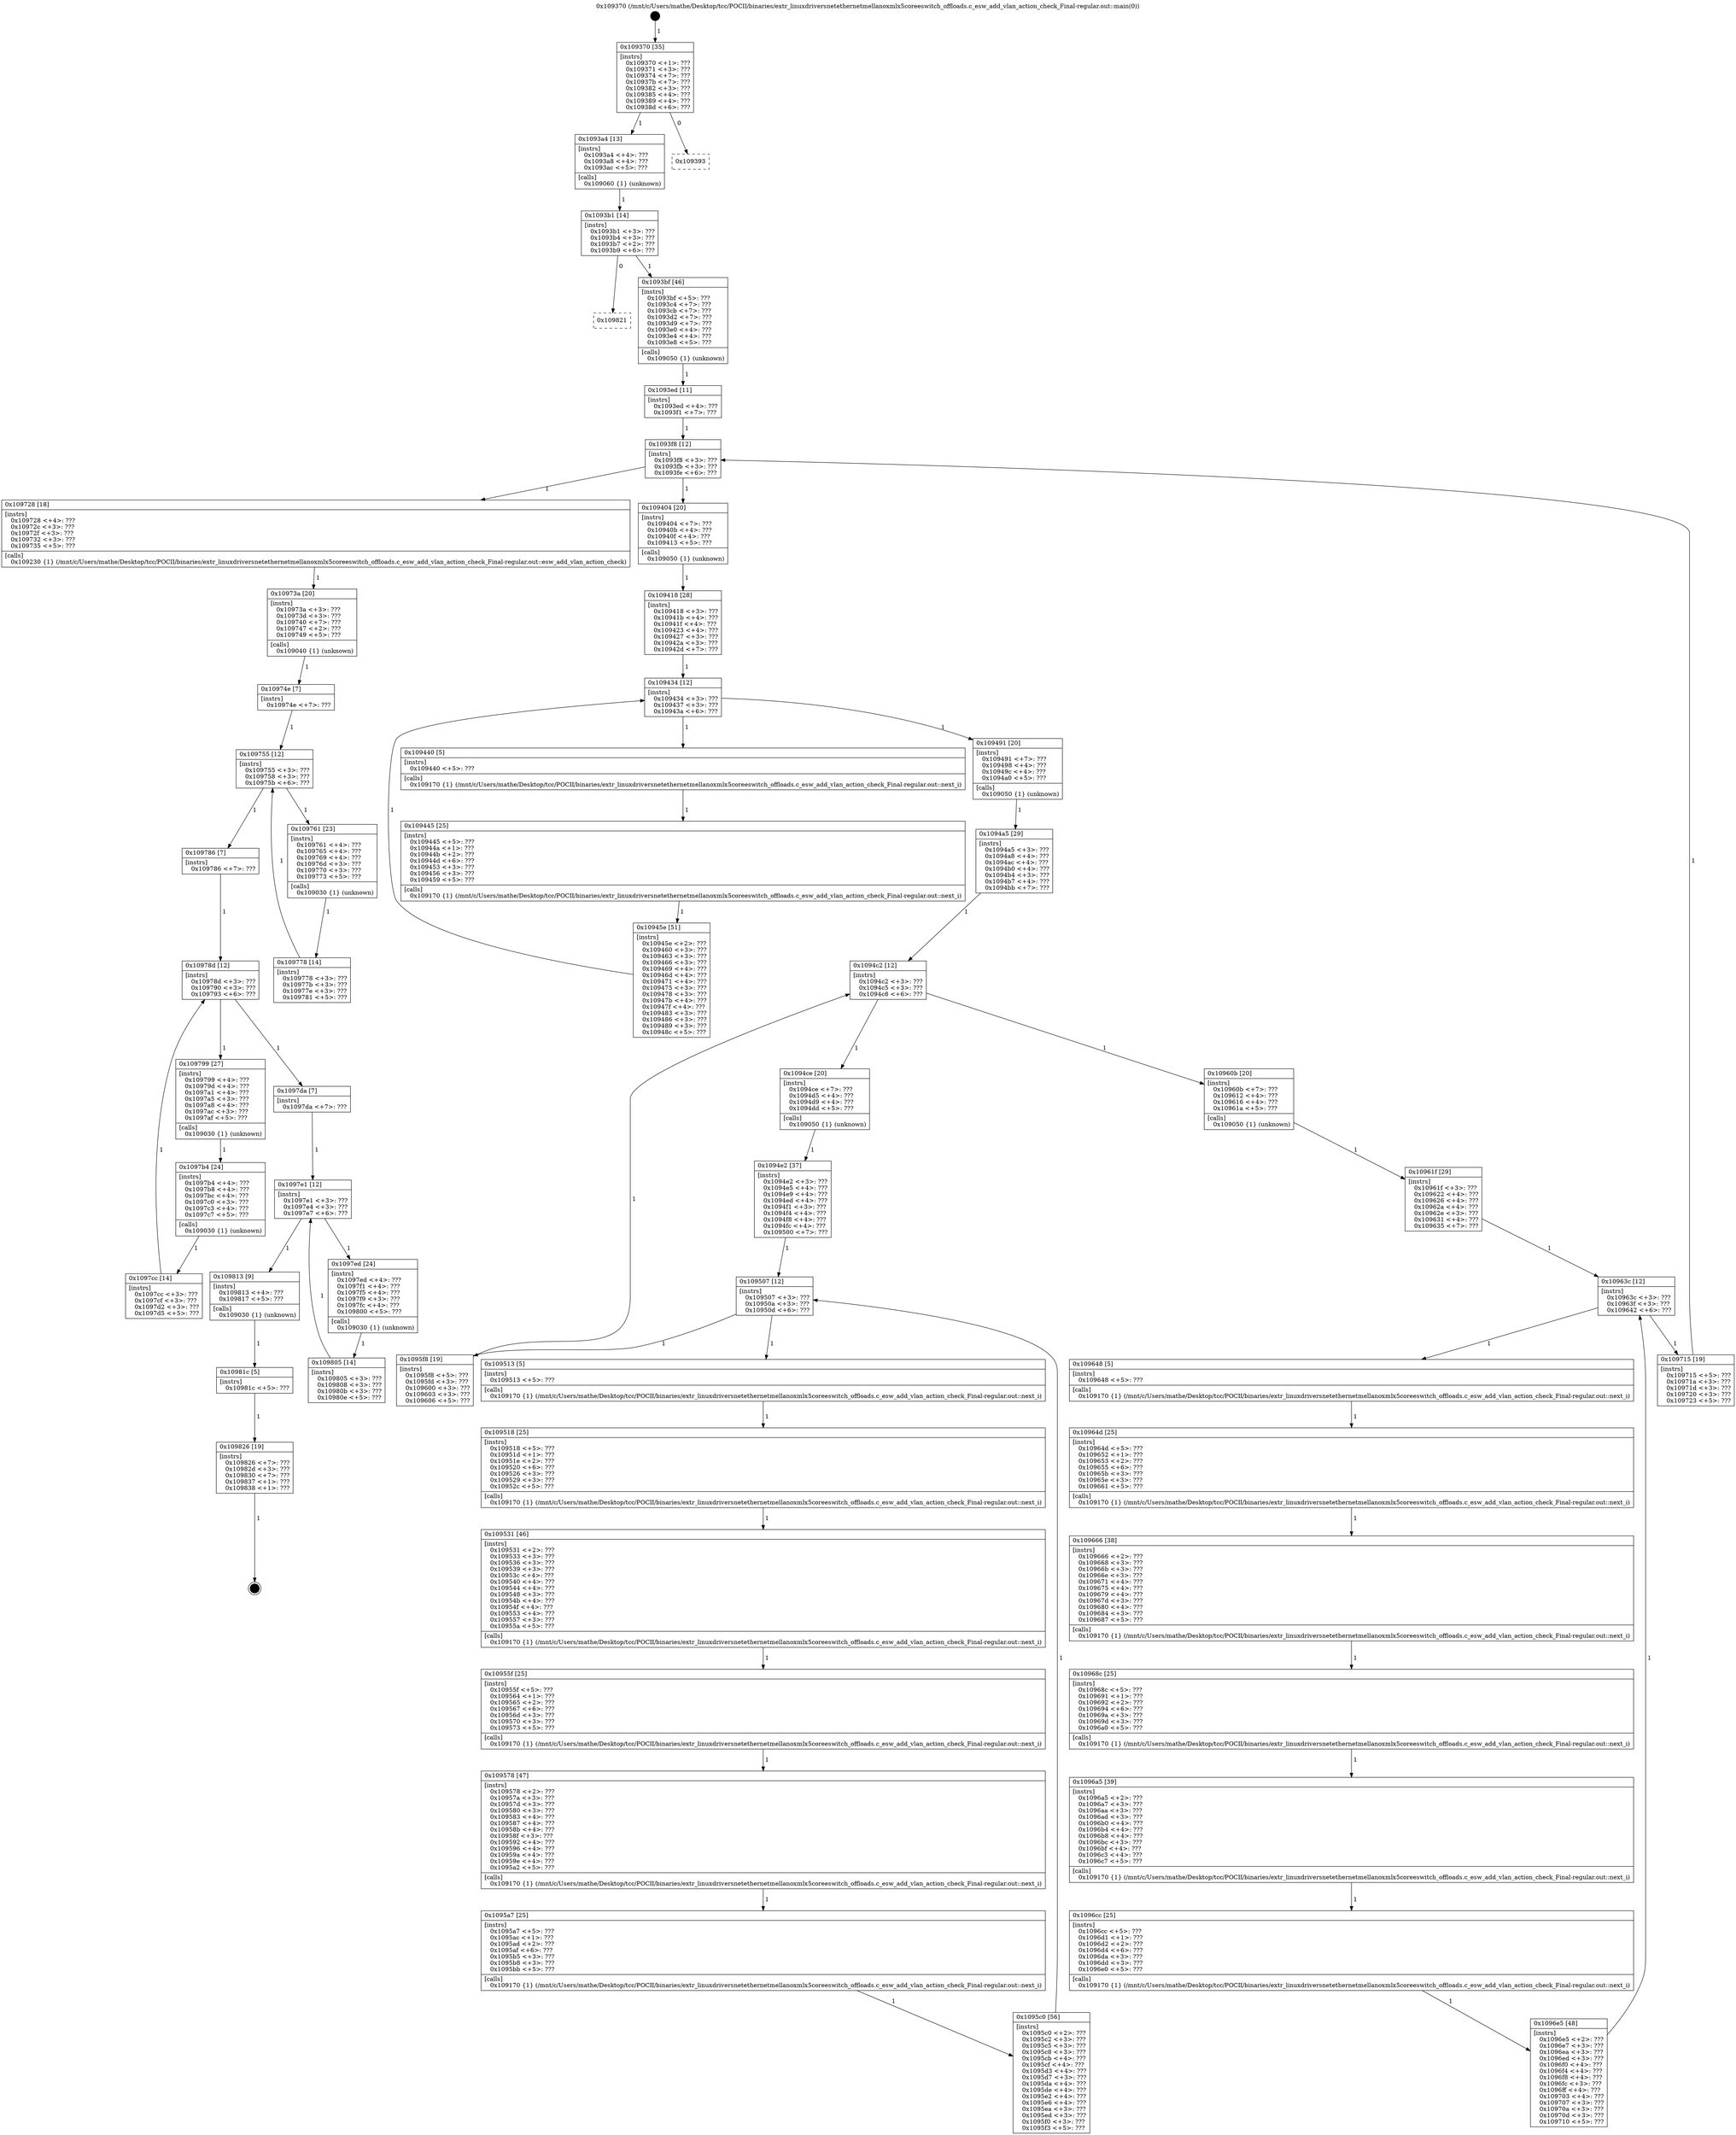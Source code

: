 digraph "0x109370" {
  label = "0x109370 (/mnt/c/Users/mathe/Desktop/tcc/POCII/binaries/extr_linuxdriversnetethernetmellanoxmlx5coreeswitch_offloads.c_esw_add_vlan_action_check_Final-regular.out::main(0))"
  labelloc = "t"
  node[shape=record]

  Entry [label="",width=0.3,height=0.3,shape=circle,fillcolor=black,style=filled]
  "0x109370" [label="{
     0x109370 [35]\l
     | [instrs]\l
     &nbsp;&nbsp;0x109370 \<+1\>: ???\l
     &nbsp;&nbsp;0x109371 \<+3\>: ???\l
     &nbsp;&nbsp;0x109374 \<+7\>: ???\l
     &nbsp;&nbsp;0x10937b \<+7\>: ???\l
     &nbsp;&nbsp;0x109382 \<+3\>: ???\l
     &nbsp;&nbsp;0x109385 \<+4\>: ???\l
     &nbsp;&nbsp;0x109389 \<+4\>: ???\l
     &nbsp;&nbsp;0x10938d \<+6\>: ???\l
  }"]
  "0x1093a4" [label="{
     0x1093a4 [13]\l
     | [instrs]\l
     &nbsp;&nbsp;0x1093a4 \<+4\>: ???\l
     &nbsp;&nbsp;0x1093a8 \<+4\>: ???\l
     &nbsp;&nbsp;0x1093ac \<+5\>: ???\l
     | [calls]\l
     &nbsp;&nbsp;0x109060 \{1\} (unknown)\l
  }"]
  "0x109393" [label="{
     0x109393\l
  }", style=dashed]
  "0x1093b1" [label="{
     0x1093b1 [14]\l
     | [instrs]\l
     &nbsp;&nbsp;0x1093b1 \<+3\>: ???\l
     &nbsp;&nbsp;0x1093b4 \<+3\>: ???\l
     &nbsp;&nbsp;0x1093b7 \<+2\>: ???\l
     &nbsp;&nbsp;0x1093b9 \<+6\>: ???\l
  }"]
  "0x109821" [label="{
     0x109821\l
  }", style=dashed]
  "0x1093bf" [label="{
     0x1093bf [46]\l
     | [instrs]\l
     &nbsp;&nbsp;0x1093bf \<+5\>: ???\l
     &nbsp;&nbsp;0x1093c4 \<+7\>: ???\l
     &nbsp;&nbsp;0x1093cb \<+7\>: ???\l
     &nbsp;&nbsp;0x1093d2 \<+7\>: ???\l
     &nbsp;&nbsp;0x1093d9 \<+7\>: ???\l
     &nbsp;&nbsp;0x1093e0 \<+4\>: ???\l
     &nbsp;&nbsp;0x1093e4 \<+4\>: ???\l
     &nbsp;&nbsp;0x1093e8 \<+5\>: ???\l
     | [calls]\l
     &nbsp;&nbsp;0x109050 \{1\} (unknown)\l
  }"]
  Exit [label="",width=0.3,height=0.3,shape=circle,fillcolor=black,style=filled,peripheries=2]
  "0x1093f8" [label="{
     0x1093f8 [12]\l
     | [instrs]\l
     &nbsp;&nbsp;0x1093f8 \<+3\>: ???\l
     &nbsp;&nbsp;0x1093fb \<+3\>: ???\l
     &nbsp;&nbsp;0x1093fe \<+6\>: ???\l
  }"]
  "0x109728" [label="{
     0x109728 [18]\l
     | [instrs]\l
     &nbsp;&nbsp;0x109728 \<+4\>: ???\l
     &nbsp;&nbsp;0x10972c \<+3\>: ???\l
     &nbsp;&nbsp;0x10972f \<+3\>: ???\l
     &nbsp;&nbsp;0x109732 \<+3\>: ???\l
     &nbsp;&nbsp;0x109735 \<+5\>: ???\l
     | [calls]\l
     &nbsp;&nbsp;0x109230 \{1\} (/mnt/c/Users/mathe/Desktop/tcc/POCII/binaries/extr_linuxdriversnetethernetmellanoxmlx5coreeswitch_offloads.c_esw_add_vlan_action_check_Final-regular.out::esw_add_vlan_action_check)\l
  }"]
  "0x109404" [label="{
     0x109404 [20]\l
     | [instrs]\l
     &nbsp;&nbsp;0x109404 \<+7\>: ???\l
     &nbsp;&nbsp;0x10940b \<+4\>: ???\l
     &nbsp;&nbsp;0x10940f \<+4\>: ???\l
     &nbsp;&nbsp;0x109413 \<+5\>: ???\l
     | [calls]\l
     &nbsp;&nbsp;0x109050 \{1\} (unknown)\l
  }"]
  "0x109434" [label="{
     0x109434 [12]\l
     | [instrs]\l
     &nbsp;&nbsp;0x109434 \<+3\>: ???\l
     &nbsp;&nbsp;0x109437 \<+3\>: ???\l
     &nbsp;&nbsp;0x10943a \<+6\>: ???\l
  }"]
  "0x109491" [label="{
     0x109491 [20]\l
     | [instrs]\l
     &nbsp;&nbsp;0x109491 \<+7\>: ???\l
     &nbsp;&nbsp;0x109498 \<+4\>: ???\l
     &nbsp;&nbsp;0x10949c \<+4\>: ???\l
     &nbsp;&nbsp;0x1094a0 \<+5\>: ???\l
     | [calls]\l
     &nbsp;&nbsp;0x109050 \{1\} (unknown)\l
  }"]
  "0x109440" [label="{
     0x109440 [5]\l
     | [instrs]\l
     &nbsp;&nbsp;0x109440 \<+5\>: ???\l
     | [calls]\l
     &nbsp;&nbsp;0x109170 \{1\} (/mnt/c/Users/mathe/Desktop/tcc/POCII/binaries/extr_linuxdriversnetethernetmellanoxmlx5coreeswitch_offloads.c_esw_add_vlan_action_check_Final-regular.out::next_i)\l
  }"]
  "0x109445" [label="{
     0x109445 [25]\l
     | [instrs]\l
     &nbsp;&nbsp;0x109445 \<+5\>: ???\l
     &nbsp;&nbsp;0x10944a \<+1\>: ???\l
     &nbsp;&nbsp;0x10944b \<+2\>: ???\l
     &nbsp;&nbsp;0x10944d \<+6\>: ???\l
     &nbsp;&nbsp;0x109453 \<+3\>: ???\l
     &nbsp;&nbsp;0x109456 \<+3\>: ???\l
     &nbsp;&nbsp;0x109459 \<+5\>: ???\l
     | [calls]\l
     &nbsp;&nbsp;0x109170 \{1\} (/mnt/c/Users/mathe/Desktop/tcc/POCII/binaries/extr_linuxdriversnetethernetmellanoxmlx5coreeswitch_offloads.c_esw_add_vlan_action_check_Final-regular.out::next_i)\l
  }"]
  "0x10945e" [label="{
     0x10945e [51]\l
     | [instrs]\l
     &nbsp;&nbsp;0x10945e \<+2\>: ???\l
     &nbsp;&nbsp;0x109460 \<+3\>: ???\l
     &nbsp;&nbsp;0x109463 \<+3\>: ???\l
     &nbsp;&nbsp;0x109466 \<+3\>: ???\l
     &nbsp;&nbsp;0x109469 \<+4\>: ???\l
     &nbsp;&nbsp;0x10946d \<+4\>: ???\l
     &nbsp;&nbsp;0x109471 \<+4\>: ???\l
     &nbsp;&nbsp;0x109475 \<+3\>: ???\l
     &nbsp;&nbsp;0x109478 \<+3\>: ???\l
     &nbsp;&nbsp;0x10947b \<+4\>: ???\l
     &nbsp;&nbsp;0x10947f \<+4\>: ???\l
     &nbsp;&nbsp;0x109483 \<+3\>: ???\l
     &nbsp;&nbsp;0x109486 \<+3\>: ???\l
     &nbsp;&nbsp;0x109489 \<+3\>: ???\l
     &nbsp;&nbsp;0x10948c \<+5\>: ???\l
  }"]
  "0x109418" [label="{
     0x109418 [28]\l
     | [instrs]\l
     &nbsp;&nbsp;0x109418 \<+3\>: ???\l
     &nbsp;&nbsp;0x10941b \<+4\>: ???\l
     &nbsp;&nbsp;0x10941f \<+4\>: ???\l
     &nbsp;&nbsp;0x109423 \<+4\>: ???\l
     &nbsp;&nbsp;0x109427 \<+3\>: ???\l
     &nbsp;&nbsp;0x10942a \<+3\>: ???\l
     &nbsp;&nbsp;0x10942d \<+7\>: ???\l
  }"]
  "0x1094c2" [label="{
     0x1094c2 [12]\l
     | [instrs]\l
     &nbsp;&nbsp;0x1094c2 \<+3\>: ???\l
     &nbsp;&nbsp;0x1094c5 \<+3\>: ???\l
     &nbsp;&nbsp;0x1094c8 \<+6\>: ???\l
  }"]
  "0x10960b" [label="{
     0x10960b [20]\l
     | [instrs]\l
     &nbsp;&nbsp;0x10960b \<+7\>: ???\l
     &nbsp;&nbsp;0x109612 \<+4\>: ???\l
     &nbsp;&nbsp;0x109616 \<+4\>: ???\l
     &nbsp;&nbsp;0x10961a \<+5\>: ???\l
     | [calls]\l
     &nbsp;&nbsp;0x109050 \{1\} (unknown)\l
  }"]
  "0x1094ce" [label="{
     0x1094ce [20]\l
     | [instrs]\l
     &nbsp;&nbsp;0x1094ce \<+7\>: ???\l
     &nbsp;&nbsp;0x1094d5 \<+4\>: ???\l
     &nbsp;&nbsp;0x1094d9 \<+4\>: ???\l
     &nbsp;&nbsp;0x1094dd \<+5\>: ???\l
     | [calls]\l
     &nbsp;&nbsp;0x109050 \{1\} (unknown)\l
  }"]
  "0x109507" [label="{
     0x109507 [12]\l
     | [instrs]\l
     &nbsp;&nbsp;0x109507 \<+3\>: ???\l
     &nbsp;&nbsp;0x10950a \<+3\>: ???\l
     &nbsp;&nbsp;0x10950d \<+6\>: ???\l
  }"]
  "0x1095f8" [label="{
     0x1095f8 [19]\l
     | [instrs]\l
     &nbsp;&nbsp;0x1095f8 \<+5\>: ???\l
     &nbsp;&nbsp;0x1095fd \<+3\>: ???\l
     &nbsp;&nbsp;0x109600 \<+3\>: ???\l
     &nbsp;&nbsp;0x109603 \<+3\>: ???\l
     &nbsp;&nbsp;0x109606 \<+5\>: ???\l
  }"]
  "0x109513" [label="{
     0x109513 [5]\l
     | [instrs]\l
     &nbsp;&nbsp;0x109513 \<+5\>: ???\l
     | [calls]\l
     &nbsp;&nbsp;0x109170 \{1\} (/mnt/c/Users/mathe/Desktop/tcc/POCII/binaries/extr_linuxdriversnetethernetmellanoxmlx5coreeswitch_offloads.c_esw_add_vlan_action_check_Final-regular.out::next_i)\l
  }"]
  "0x109518" [label="{
     0x109518 [25]\l
     | [instrs]\l
     &nbsp;&nbsp;0x109518 \<+5\>: ???\l
     &nbsp;&nbsp;0x10951d \<+1\>: ???\l
     &nbsp;&nbsp;0x10951e \<+2\>: ???\l
     &nbsp;&nbsp;0x109520 \<+6\>: ???\l
     &nbsp;&nbsp;0x109526 \<+3\>: ???\l
     &nbsp;&nbsp;0x109529 \<+3\>: ???\l
     &nbsp;&nbsp;0x10952c \<+5\>: ???\l
     | [calls]\l
     &nbsp;&nbsp;0x109170 \{1\} (/mnt/c/Users/mathe/Desktop/tcc/POCII/binaries/extr_linuxdriversnetethernetmellanoxmlx5coreeswitch_offloads.c_esw_add_vlan_action_check_Final-regular.out::next_i)\l
  }"]
  "0x109531" [label="{
     0x109531 [46]\l
     | [instrs]\l
     &nbsp;&nbsp;0x109531 \<+2\>: ???\l
     &nbsp;&nbsp;0x109533 \<+3\>: ???\l
     &nbsp;&nbsp;0x109536 \<+3\>: ???\l
     &nbsp;&nbsp;0x109539 \<+3\>: ???\l
     &nbsp;&nbsp;0x10953c \<+4\>: ???\l
     &nbsp;&nbsp;0x109540 \<+4\>: ???\l
     &nbsp;&nbsp;0x109544 \<+4\>: ???\l
     &nbsp;&nbsp;0x109548 \<+3\>: ???\l
     &nbsp;&nbsp;0x10954b \<+4\>: ???\l
     &nbsp;&nbsp;0x10954f \<+4\>: ???\l
     &nbsp;&nbsp;0x109553 \<+4\>: ???\l
     &nbsp;&nbsp;0x109557 \<+3\>: ???\l
     &nbsp;&nbsp;0x10955a \<+5\>: ???\l
     | [calls]\l
     &nbsp;&nbsp;0x109170 \{1\} (/mnt/c/Users/mathe/Desktop/tcc/POCII/binaries/extr_linuxdriversnetethernetmellanoxmlx5coreeswitch_offloads.c_esw_add_vlan_action_check_Final-regular.out::next_i)\l
  }"]
  "0x10955f" [label="{
     0x10955f [25]\l
     | [instrs]\l
     &nbsp;&nbsp;0x10955f \<+5\>: ???\l
     &nbsp;&nbsp;0x109564 \<+1\>: ???\l
     &nbsp;&nbsp;0x109565 \<+2\>: ???\l
     &nbsp;&nbsp;0x109567 \<+6\>: ???\l
     &nbsp;&nbsp;0x10956d \<+3\>: ???\l
     &nbsp;&nbsp;0x109570 \<+3\>: ???\l
     &nbsp;&nbsp;0x109573 \<+5\>: ???\l
     | [calls]\l
     &nbsp;&nbsp;0x109170 \{1\} (/mnt/c/Users/mathe/Desktop/tcc/POCII/binaries/extr_linuxdriversnetethernetmellanoxmlx5coreeswitch_offloads.c_esw_add_vlan_action_check_Final-regular.out::next_i)\l
  }"]
  "0x109578" [label="{
     0x109578 [47]\l
     | [instrs]\l
     &nbsp;&nbsp;0x109578 \<+2\>: ???\l
     &nbsp;&nbsp;0x10957a \<+3\>: ???\l
     &nbsp;&nbsp;0x10957d \<+3\>: ???\l
     &nbsp;&nbsp;0x109580 \<+3\>: ???\l
     &nbsp;&nbsp;0x109583 \<+4\>: ???\l
     &nbsp;&nbsp;0x109587 \<+4\>: ???\l
     &nbsp;&nbsp;0x10958b \<+4\>: ???\l
     &nbsp;&nbsp;0x10958f \<+3\>: ???\l
     &nbsp;&nbsp;0x109592 \<+4\>: ???\l
     &nbsp;&nbsp;0x109596 \<+4\>: ???\l
     &nbsp;&nbsp;0x10959a \<+4\>: ???\l
     &nbsp;&nbsp;0x10959e \<+4\>: ???\l
     &nbsp;&nbsp;0x1095a2 \<+5\>: ???\l
     | [calls]\l
     &nbsp;&nbsp;0x109170 \{1\} (/mnt/c/Users/mathe/Desktop/tcc/POCII/binaries/extr_linuxdriversnetethernetmellanoxmlx5coreeswitch_offloads.c_esw_add_vlan_action_check_Final-regular.out::next_i)\l
  }"]
  "0x1095a7" [label="{
     0x1095a7 [25]\l
     | [instrs]\l
     &nbsp;&nbsp;0x1095a7 \<+5\>: ???\l
     &nbsp;&nbsp;0x1095ac \<+1\>: ???\l
     &nbsp;&nbsp;0x1095ad \<+2\>: ???\l
     &nbsp;&nbsp;0x1095af \<+6\>: ???\l
     &nbsp;&nbsp;0x1095b5 \<+3\>: ???\l
     &nbsp;&nbsp;0x1095b8 \<+3\>: ???\l
     &nbsp;&nbsp;0x1095bb \<+5\>: ???\l
     | [calls]\l
     &nbsp;&nbsp;0x109170 \{1\} (/mnt/c/Users/mathe/Desktop/tcc/POCII/binaries/extr_linuxdriversnetethernetmellanoxmlx5coreeswitch_offloads.c_esw_add_vlan_action_check_Final-regular.out::next_i)\l
  }"]
  "0x1095c0" [label="{
     0x1095c0 [56]\l
     | [instrs]\l
     &nbsp;&nbsp;0x1095c0 \<+2\>: ???\l
     &nbsp;&nbsp;0x1095c2 \<+3\>: ???\l
     &nbsp;&nbsp;0x1095c5 \<+3\>: ???\l
     &nbsp;&nbsp;0x1095c8 \<+3\>: ???\l
     &nbsp;&nbsp;0x1095cb \<+4\>: ???\l
     &nbsp;&nbsp;0x1095cf \<+4\>: ???\l
     &nbsp;&nbsp;0x1095d3 \<+4\>: ???\l
     &nbsp;&nbsp;0x1095d7 \<+3\>: ???\l
     &nbsp;&nbsp;0x1095da \<+4\>: ???\l
     &nbsp;&nbsp;0x1095de \<+4\>: ???\l
     &nbsp;&nbsp;0x1095e2 \<+4\>: ???\l
     &nbsp;&nbsp;0x1095e6 \<+4\>: ???\l
     &nbsp;&nbsp;0x1095ea \<+3\>: ???\l
     &nbsp;&nbsp;0x1095ed \<+3\>: ???\l
     &nbsp;&nbsp;0x1095f0 \<+3\>: ???\l
     &nbsp;&nbsp;0x1095f3 \<+5\>: ???\l
  }"]
  "0x1094e2" [label="{
     0x1094e2 [37]\l
     | [instrs]\l
     &nbsp;&nbsp;0x1094e2 \<+3\>: ???\l
     &nbsp;&nbsp;0x1094e5 \<+4\>: ???\l
     &nbsp;&nbsp;0x1094e9 \<+4\>: ???\l
     &nbsp;&nbsp;0x1094ed \<+4\>: ???\l
     &nbsp;&nbsp;0x1094f1 \<+3\>: ???\l
     &nbsp;&nbsp;0x1094f4 \<+4\>: ???\l
     &nbsp;&nbsp;0x1094f8 \<+4\>: ???\l
     &nbsp;&nbsp;0x1094fc \<+4\>: ???\l
     &nbsp;&nbsp;0x109500 \<+7\>: ???\l
  }"]
  "0x109826" [label="{
     0x109826 [19]\l
     | [instrs]\l
     &nbsp;&nbsp;0x109826 \<+7\>: ???\l
     &nbsp;&nbsp;0x10982d \<+3\>: ???\l
     &nbsp;&nbsp;0x109830 \<+7\>: ???\l
     &nbsp;&nbsp;0x109837 \<+1\>: ???\l
     &nbsp;&nbsp;0x109838 \<+1\>: ???\l
  }"]
  "0x1094a5" [label="{
     0x1094a5 [29]\l
     | [instrs]\l
     &nbsp;&nbsp;0x1094a5 \<+3\>: ???\l
     &nbsp;&nbsp;0x1094a8 \<+4\>: ???\l
     &nbsp;&nbsp;0x1094ac \<+4\>: ???\l
     &nbsp;&nbsp;0x1094b0 \<+4\>: ???\l
     &nbsp;&nbsp;0x1094b4 \<+3\>: ???\l
     &nbsp;&nbsp;0x1094b7 \<+4\>: ???\l
     &nbsp;&nbsp;0x1094bb \<+7\>: ???\l
  }"]
  "0x10963c" [label="{
     0x10963c [12]\l
     | [instrs]\l
     &nbsp;&nbsp;0x10963c \<+3\>: ???\l
     &nbsp;&nbsp;0x10963f \<+3\>: ???\l
     &nbsp;&nbsp;0x109642 \<+6\>: ???\l
  }"]
  "0x109715" [label="{
     0x109715 [19]\l
     | [instrs]\l
     &nbsp;&nbsp;0x109715 \<+5\>: ???\l
     &nbsp;&nbsp;0x10971a \<+3\>: ???\l
     &nbsp;&nbsp;0x10971d \<+3\>: ???\l
     &nbsp;&nbsp;0x109720 \<+3\>: ???\l
     &nbsp;&nbsp;0x109723 \<+5\>: ???\l
  }"]
  "0x109648" [label="{
     0x109648 [5]\l
     | [instrs]\l
     &nbsp;&nbsp;0x109648 \<+5\>: ???\l
     | [calls]\l
     &nbsp;&nbsp;0x109170 \{1\} (/mnt/c/Users/mathe/Desktop/tcc/POCII/binaries/extr_linuxdriversnetethernetmellanoxmlx5coreeswitch_offloads.c_esw_add_vlan_action_check_Final-regular.out::next_i)\l
  }"]
  "0x10964d" [label="{
     0x10964d [25]\l
     | [instrs]\l
     &nbsp;&nbsp;0x10964d \<+5\>: ???\l
     &nbsp;&nbsp;0x109652 \<+1\>: ???\l
     &nbsp;&nbsp;0x109653 \<+2\>: ???\l
     &nbsp;&nbsp;0x109655 \<+6\>: ???\l
     &nbsp;&nbsp;0x10965b \<+3\>: ???\l
     &nbsp;&nbsp;0x10965e \<+3\>: ???\l
     &nbsp;&nbsp;0x109661 \<+5\>: ???\l
     | [calls]\l
     &nbsp;&nbsp;0x109170 \{1\} (/mnt/c/Users/mathe/Desktop/tcc/POCII/binaries/extr_linuxdriversnetethernetmellanoxmlx5coreeswitch_offloads.c_esw_add_vlan_action_check_Final-regular.out::next_i)\l
  }"]
  "0x109666" [label="{
     0x109666 [38]\l
     | [instrs]\l
     &nbsp;&nbsp;0x109666 \<+2\>: ???\l
     &nbsp;&nbsp;0x109668 \<+3\>: ???\l
     &nbsp;&nbsp;0x10966b \<+3\>: ???\l
     &nbsp;&nbsp;0x10966e \<+3\>: ???\l
     &nbsp;&nbsp;0x109671 \<+4\>: ???\l
     &nbsp;&nbsp;0x109675 \<+4\>: ???\l
     &nbsp;&nbsp;0x109679 \<+4\>: ???\l
     &nbsp;&nbsp;0x10967d \<+3\>: ???\l
     &nbsp;&nbsp;0x109680 \<+4\>: ???\l
     &nbsp;&nbsp;0x109684 \<+3\>: ???\l
     &nbsp;&nbsp;0x109687 \<+5\>: ???\l
     | [calls]\l
     &nbsp;&nbsp;0x109170 \{1\} (/mnt/c/Users/mathe/Desktop/tcc/POCII/binaries/extr_linuxdriversnetethernetmellanoxmlx5coreeswitch_offloads.c_esw_add_vlan_action_check_Final-regular.out::next_i)\l
  }"]
  "0x10968c" [label="{
     0x10968c [25]\l
     | [instrs]\l
     &nbsp;&nbsp;0x10968c \<+5\>: ???\l
     &nbsp;&nbsp;0x109691 \<+1\>: ???\l
     &nbsp;&nbsp;0x109692 \<+2\>: ???\l
     &nbsp;&nbsp;0x109694 \<+6\>: ???\l
     &nbsp;&nbsp;0x10969a \<+3\>: ???\l
     &nbsp;&nbsp;0x10969d \<+3\>: ???\l
     &nbsp;&nbsp;0x1096a0 \<+5\>: ???\l
     | [calls]\l
     &nbsp;&nbsp;0x109170 \{1\} (/mnt/c/Users/mathe/Desktop/tcc/POCII/binaries/extr_linuxdriversnetethernetmellanoxmlx5coreeswitch_offloads.c_esw_add_vlan_action_check_Final-regular.out::next_i)\l
  }"]
  "0x1096a5" [label="{
     0x1096a5 [39]\l
     | [instrs]\l
     &nbsp;&nbsp;0x1096a5 \<+2\>: ???\l
     &nbsp;&nbsp;0x1096a7 \<+3\>: ???\l
     &nbsp;&nbsp;0x1096aa \<+3\>: ???\l
     &nbsp;&nbsp;0x1096ad \<+3\>: ???\l
     &nbsp;&nbsp;0x1096b0 \<+4\>: ???\l
     &nbsp;&nbsp;0x1096b4 \<+4\>: ???\l
     &nbsp;&nbsp;0x1096b8 \<+4\>: ???\l
     &nbsp;&nbsp;0x1096bc \<+3\>: ???\l
     &nbsp;&nbsp;0x1096bf \<+4\>: ???\l
     &nbsp;&nbsp;0x1096c3 \<+4\>: ???\l
     &nbsp;&nbsp;0x1096c7 \<+5\>: ???\l
     | [calls]\l
     &nbsp;&nbsp;0x109170 \{1\} (/mnt/c/Users/mathe/Desktop/tcc/POCII/binaries/extr_linuxdriversnetethernetmellanoxmlx5coreeswitch_offloads.c_esw_add_vlan_action_check_Final-regular.out::next_i)\l
  }"]
  "0x1096cc" [label="{
     0x1096cc [25]\l
     | [instrs]\l
     &nbsp;&nbsp;0x1096cc \<+5\>: ???\l
     &nbsp;&nbsp;0x1096d1 \<+1\>: ???\l
     &nbsp;&nbsp;0x1096d2 \<+2\>: ???\l
     &nbsp;&nbsp;0x1096d4 \<+6\>: ???\l
     &nbsp;&nbsp;0x1096da \<+3\>: ???\l
     &nbsp;&nbsp;0x1096dd \<+3\>: ???\l
     &nbsp;&nbsp;0x1096e0 \<+5\>: ???\l
     | [calls]\l
     &nbsp;&nbsp;0x109170 \{1\} (/mnt/c/Users/mathe/Desktop/tcc/POCII/binaries/extr_linuxdriversnetethernetmellanoxmlx5coreeswitch_offloads.c_esw_add_vlan_action_check_Final-regular.out::next_i)\l
  }"]
  "0x1096e5" [label="{
     0x1096e5 [48]\l
     | [instrs]\l
     &nbsp;&nbsp;0x1096e5 \<+2\>: ???\l
     &nbsp;&nbsp;0x1096e7 \<+3\>: ???\l
     &nbsp;&nbsp;0x1096ea \<+3\>: ???\l
     &nbsp;&nbsp;0x1096ed \<+3\>: ???\l
     &nbsp;&nbsp;0x1096f0 \<+4\>: ???\l
     &nbsp;&nbsp;0x1096f4 \<+4\>: ???\l
     &nbsp;&nbsp;0x1096f8 \<+4\>: ???\l
     &nbsp;&nbsp;0x1096fc \<+3\>: ???\l
     &nbsp;&nbsp;0x1096ff \<+4\>: ???\l
     &nbsp;&nbsp;0x109703 \<+4\>: ???\l
     &nbsp;&nbsp;0x109707 \<+3\>: ???\l
     &nbsp;&nbsp;0x10970a \<+3\>: ???\l
     &nbsp;&nbsp;0x10970d \<+3\>: ???\l
     &nbsp;&nbsp;0x109710 \<+5\>: ???\l
  }"]
  "0x10961f" [label="{
     0x10961f [29]\l
     | [instrs]\l
     &nbsp;&nbsp;0x10961f \<+3\>: ???\l
     &nbsp;&nbsp;0x109622 \<+4\>: ???\l
     &nbsp;&nbsp;0x109626 \<+4\>: ???\l
     &nbsp;&nbsp;0x10962a \<+4\>: ???\l
     &nbsp;&nbsp;0x10962e \<+3\>: ???\l
     &nbsp;&nbsp;0x109631 \<+4\>: ???\l
     &nbsp;&nbsp;0x109635 \<+7\>: ???\l
  }"]
  "0x10981c" [label="{
     0x10981c [5]\l
     | [instrs]\l
     &nbsp;&nbsp;0x10981c \<+5\>: ???\l
  }"]
  "0x1093ed" [label="{
     0x1093ed [11]\l
     | [instrs]\l
     &nbsp;&nbsp;0x1093ed \<+4\>: ???\l
     &nbsp;&nbsp;0x1093f1 \<+7\>: ???\l
  }"]
  "0x10973a" [label="{
     0x10973a [20]\l
     | [instrs]\l
     &nbsp;&nbsp;0x10973a \<+3\>: ???\l
     &nbsp;&nbsp;0x10973d \<+3\>: ???\l
     &nbsp;&nbsp;0x109740 \<+7\>: ???\l
     &nbsp;&nbsp;0x109747 \<+2\>: ???\l
     &nbsp;&nbsp;0x109749 \<+5\>: ???\l
     | [calls]\l
     &nbsp;&nbsp;0x109040 \{1\} (unknown)\l
  }"]
  "0x109755" [label="{
     0x109755 [12]\l
     | [instrs]\l
     &nbsp;&nbsp;0x109755 \<+3\>: ???\l
     &nbsp;&nbsp;0x109758 \<+3\>: ???\l
     &nbsp;&nbsp;0x10975b \<+6\>: ???\l
  }"]
  "0x10978d" [label="{
     0x10978d [12]\l
     | [instrs]\l
     &nbsp;&nbsp;0x10978d \<+3\>: ???\l
     &nbsp;&nbsp;0x109790 \<+3\>: ???\l
     &nbsp;&nbsp;0x109793 \<+6\>: ???\l
  }"]
  "0x109761" [label="{
     0x109761 [23]\l
     | [instrs]\l
     &nbsp;&nbsp;0x109761 \<+4\>: ???\l
     &nbsp;&nbsp;0x109765 \<+4\>: ???\l
     &nbsp;&nbsp;0x109769 \<+4\>: ???\l
     &nbsp;&nbsp;0x10976d \<+3\>: ???\l
     &nbsp;&nbsp;0x109770 \<+3\>: ???\l
     &nbsp;&nbsp;0x109773 \<+5\>: ???\l
     | [calls]\l
     &nbsp;&nbsp;0x109030 \{1\} (unknown)\l
  }"]
  "0x109778" [label="{
     0x109778 [14]\l
     | [instrs]\l
     &nbsp;&nbsp;0x109778 \<+3\>: ???\l
     &nbsp;&nbsp;0x10977b \<+3\>: ???\l
     &nbsp;&nbsp;0x10977e \<+3\>: ???\l
     &nbsp;&nbsp;0x109781 \<+5\>: ???\l
  }"]
  "0x10974e" [label="{
     0x10974e [7]\l
     | [instrs]\l
     &nbsp;&nbsp;0x10974e \<+7\>: ???\l
  }"]
  "0x1097e1" [label="{
     0x1097e1 [12]\l
     | [instrs]\l
     &nbsp;&nbsp;0x1097e1 \<+3\>: ???\l
     &nbsp;&nbsp;0x1097e4 \<+3\>: ???\l
     &nbsp;&nbsp;0x1097e7 \<+6\>: ???\l
  }"]
  "0x109799" [label="{
     0x109799 [27]\l
     | [instrs]\l
     &nbsp;&nbsp;0x109799 \<+4\>: ???\l
     &nbsp;&nbsp;0x10979d \<+4\>: ???\l
     &nbsp;&nbsp;0x1097a1 \<+4\>: ???\l
     &nbsp;&nbsp;0x1097a5 \<+3\>: ???\l
     &nbsp;&nbsp;0x1097a8 \<+4\>: ???\l
     &nbsp;&nbsp;0x1097ac \<+3\>: ???\l
     &nbsp;&nbsp;0x1097af \<+5\>: ???\l
     | [calls]\l
     &nbsp;&nbsp;0x109030 \{1\} (unknown)\l
  }"]
  "0x1097b4" [label="{
     0x1097b4 [24]\l
     | [instrs]\l
     &nbsp;&nbsp;0x1097b4 \<+4\>: ???\l
     &nbsp;&nbsp;0x1097b8 \<+4\>: ???\l
     &nbsp;&nbsp;0x1097bc \<+4\>: ???\l
     &nbsp;&nbsp;0x1097c0 \<+3\>: ???\l
     &nbsp;&nbsp;0x1097c3 \<+4\>: ???\l
     &nbsp;&nbsp;0x1097c7 \<+5\>: ???\l
     | [calls]\l
     &nbsp;&nbsp;0x109030 \{1\} (unknown)\l
  }"]
  "0x1097cc" [label="{
     0x1097cc [14]\l
     | [instrs]\l
     &nbsp;&nbsp;0x1097cc \<+3\>: ???\l
     &nbsp;&nbsp;0x1097cf \<+3\>: ???\l
     &nbsp;&nbsp;0x1097d2 \<+3\>: ???\l
     &nbsp;&nbsp;0x1097d5 \<+5\>: ???\l
  }"]
  "0x109786" [label="{
     0x109786 [7]\l
     | [instrs]\l
     &nbsp;&nbsp;0x109786 \<+7\>: ???\l
  }"]
  "0x109813" [label="{
     0x109813 [9]\l
     | [instrs]\l
     &nbsp;&nbsp;0x109813 \<+4\>: ???\l
     &nbsp;&nbsp;0x109817 \<+5\>: ???\l
     | [calls]\l
     &nbsp;&nbsp;0x109030 \{1\} (unknown)\l
  }"]
  "0x1097ed" [label="{
     0x1097ed [24]\l
     | [instrs]\l
     &nbsp;&nbsp;0x1097ed \<+4\>: ???\l
     &nbsp;&nbsp;0x1097f1 \<+4\>: ???\l
     &nbsp;&nbsp;0x1097f5 \<+4\>: ???\l
     &nbsp;&nbsp;0x1097f9 \<+3\>: ???\l
     &nbsp;&nbsp;0x1097fc \<+4\>: ???\l
     &nbsp;&nbsp;0x109800 \<+5\>: ???\l
     | [calls]\l
     &nbsp;&nbsp;0x109030 \{1\} (unknown)\l
  }"]
  "0x109805" [label="{
     0x109805 [14]\l
     | [instrs]\l
     &nbsp;&nbsp;0x109805 \<+3\>: ???\l
     &nbsp;&nbsp;0x109808 \<+3\>: ???\l
     &nbsp;&nbsp;0x10980b \<+3\>: ???\l
     &nbsp;&nbsp;0x10980e \<+5\>: ???\l
  }"]
  "0x1097da" [label="{
     0x1097da [7]\l
     | [instrs]\l
     &nbsp;&nbsp;0x1097da \<+7\>: ???\l
  }"]
  Entry -> "0x109370" [label=" 1"]
  "0x109370" -> "0x1093a4" [label=" 1"]
  "0x109370" -> "0x109393" [label=" 0"]
  "0x1093a4" -> "0x1093b1" [label=" 1"]
  "0x1093b1" -> "0x109821" [label=" 0"]
  "0x1093b1" -> "0x1093bf" [label=" 1"]
  "0x109826" -> Exit [label=" 1"]
  "0x1093bf" -> "0x1093ed" [label=" 1"]
  "0x1093f8" -> "0x109728" [label=" 1"]
  "0x1093f8" -> "0x109404" [label=" 1"]
  "0x109404" -> "0x109418" [label=" 1"]
  "0x109434" -> "0x109491" [label=" 1"]
  "0x109434" -> "0x109440" [label=" 1"]
  "0x109440" -> "0x109445" [label=" 1"]
  "0x109445" -> "0x10945e" [label=" 1"]
  "0x109418" -> "0x109434" [label=" 1"]
  "0x10945e" -> "0x109434" [label=" 1"]
  "0x109491" -> "0x1094a5" [label=" 1"]
  "0x1094c2" -> "0x10960b" [label=" 1"]
  "0x1094c2" -> "0x1094ce" [label=" 1"]
  "0x1094ce" -> "0x1094e2" [label=" 1"]
  "0x109507" -> "0x1095f8" [label=" 1"]
  "0x109507" -> "0x109513" [label=" 1"]
  "0x109513" -> "0x109518" [label=" 1"]
  "0x109518" -> "0x109531" [label=" 1"]
  "0x109531" -> "0x10955f" [label=" 1"]
  "0x10955f" -> "0x109578" [label=" 1"]
  "0x109578" -> "0x1095a7" [label=" 1"]
  "0x1095a7" -> "0x1095c0" [label=" 1"]
  "0x1094e2" -> "0x109507" [label=" 1"]
  "0x1095c0" -> "0x109507" [label=" 1"]
  "0x10981c" -> "0x109826" [label=" 1"]
  "0x1094a5" -> "0x1094c2" [label=" 1"]
  "0x1095f8" -> "0x1094c2" [label=" 1"]
  "0x10960b" -> "0x10961f" [label=" 1"]
  "0x10963c" -> "0x109715" [label=" 1"]
  "0x10963c" -> "0x109648" [label=" 1"]
  "0x109648" -> "0x10964d" [label=" 1"]
  "0x10964d" -> "0x109666" [label=" 1"]
  "0x109666" -> "0x10968c" [label=" 1"]
  "0x10968c" -> "0x1096a5" [label=" 1"]
  "0x1096a5" -> "0x1096cc" [label=" 1"]
  "0x1096cc" -> "0x1096e5" [label=" 1"]
  "0x10961f" -> "0x10963c" [label=" 1"]
  "0x1096e5" -> "0x10963c" [label=" 1"]
  "0x109813" -> "0x10981c" [label=" 1"]
  "0x1093ed" -> "0x1093f8" [label=" 1"]
  "0x109715" -> "0x1093f8" [label=" 1"]
  "0x109728" -> "0x10973a" [label=" 1"]
  "0x10973a" -> "0x10974e" [label=" 1"]
  "0x109755" -> "0x109786" [label=" 1"]
  "0x109755" -> "0x109761" [label=" 1"]
  "0x109761" -> "0x109778" [label=" 1"]
  "0x10974e" -> "0x109755" [label=" 1"]
  "0x109778" -> "0x109755" [label=" 1"]
  "0x10978d" -> "0x1097da" [label=" 1"]
  "0x10978d" -> "0x109799" [label=" 1"]
  "0x109799" -> "0x1097b4" [label=" 1"]
  "0x1097b4" -> "0x1097cc" [label=" 1"]
  "0x109786" -> "0x10978d" [label=" 1"]
  "0x1097cc" -> "0x10978d" [label=" 1"]
  "0x1097e1" -> "0x109813" [label=" 1"]
  "0x1097e1" -> "0x1097ed" [label=" 1"]
  "0x1097ed" -> "0x109805" [label=" 1"]
  "0x1097da" -> "0x1097e1" [label=" 1"]
  "0x109805" -> "0x1097e1" [label=" 1"]
}
